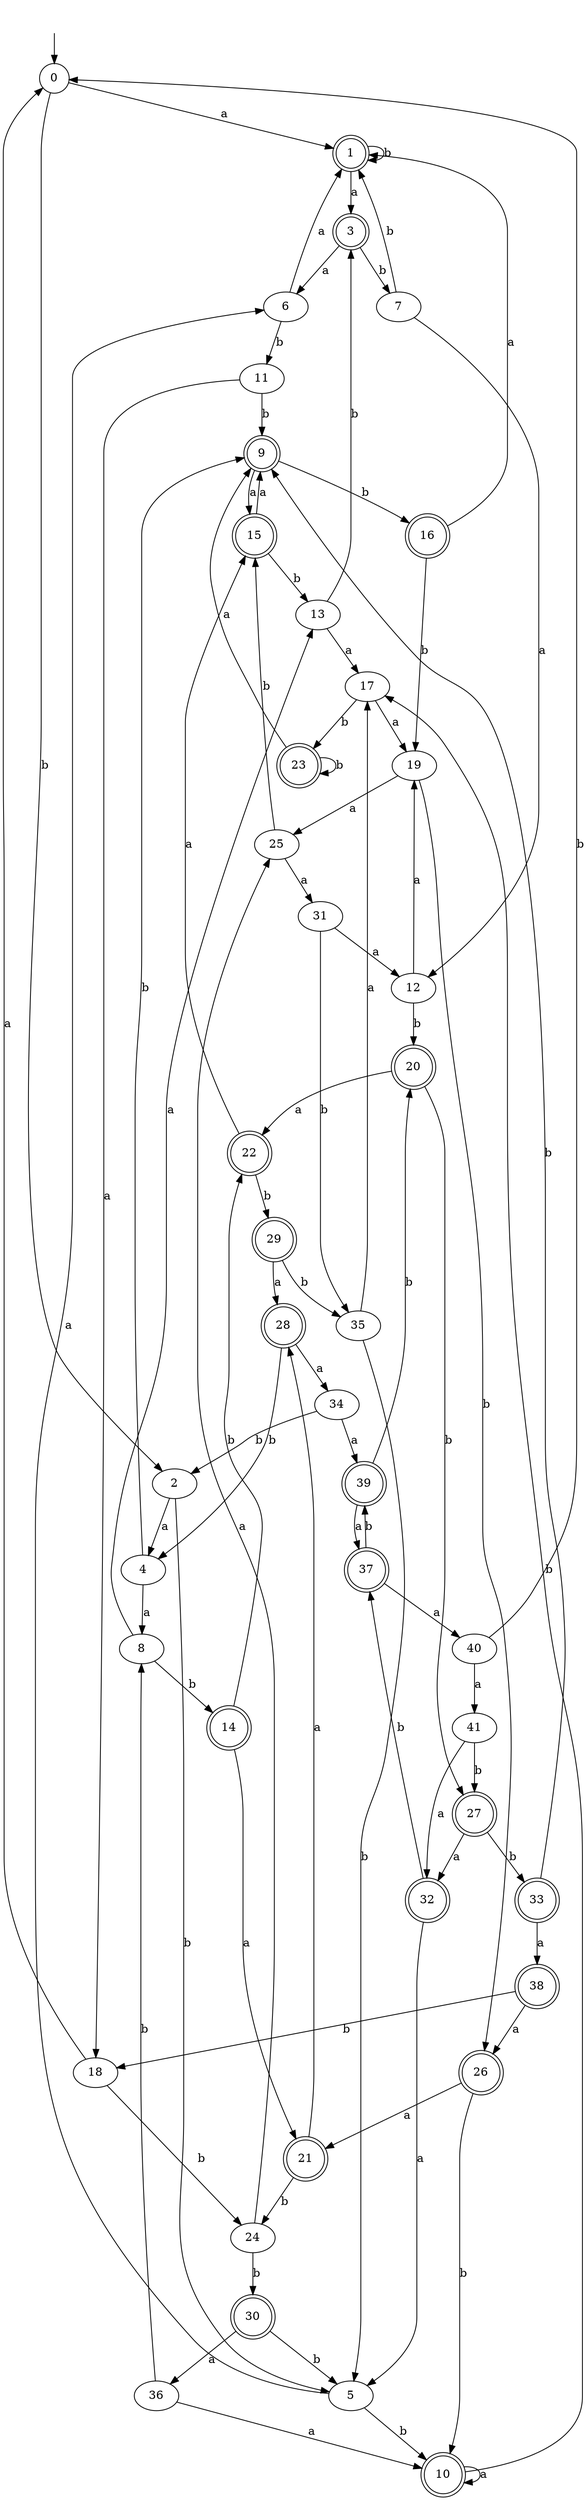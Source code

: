 digraph RandomDFA {
  __start0 [label="", shape=none];
  __start0 -> 0 [label=""];
  0 [shape=circle]
  0 -> 1 [label="a"]
  0 -> 2 [label="b"]
  1 [shape=doublecircle]
  1 -> 3 [label="a"]
  1 -> 1 [label="b"]
  2
  2 -> 4 [label="a"]
  2 -> 5 [label="b"]
  3 [shape=doublecircle]
  3 -> 6 [label="a"]
  3 -> 7 [label="b"]
  4
  4 -> 8 [label="a"]
  4 -> 9 [label="b"]
  5
  5 -> 6 [label="a"]
  5 -> 10 [label="b"]
  6
  6 -> 1 [label="a"]
  6 -> 11 [label="b"]
  7
  7 -> 12 [label="a"]
  7 -> 1 [label="b"]
  8
  8 -> 13 [label="a"]
  8 -> 14 [label="b"]
  9 [shape=doublecircle]
  9 -> 15 [label="a"]
  9 -> 16 [label="b"]
  10 [shape=doublecircle]
  10 -> 10 [label="a"]
  10 -> 17 [label="b"]
  11
  11 -> 18 [label="a"]
  11 -> 9 [label="b"]
  12
  12 -> 19 [label="a"]
  12 -> 20 [label="b"]
  13
  13 -> 17 [label="a"]
  13 -> 3 [label="b"]
  14 [shape=doublecircle]
  14 -> 21 [label="a"]
  14 -> 22 [label="b"]
  15 [shape=doublecircle]
  15 -> 9 [label="a"]
  15 -> 13 [label="b"]
  16 [shape=doublecircle]
  16 -> 1 [label="a"]
  16 -> 19 [label="b"]
  17
  17 -> 19 [label="a"]
  17 -> 23 [label="b"]
  18
  18 -> 0 [label="a"]
  18 -> 24 [label="b"]
  19
  19 -> 25 [label="a"]
  19 -> 26 [label="b"]
  20 [shape=doublecircle]
  20 -> 22 [label="a"]
  20 -> 27 [label="b"]
  21 [shape=doublecircle]
  21 -> 28 [label="a"]
  21 -> 24 [label="b"]
  22 [shape=doublecircle]
  22 -> 15 [label="a"]
  22 -> 29 [label="b"]
  23 [shape=doublecircle]
  23 -> 9 [label="a"]
  23 -> 23 [label="b"]
  24
  24 -> 25 [label="a"]
  24 -> 30 [label="b"]
  25
  25 -> 31 [label="a"]
  25 -> 15 [label="b"]
  26 [shape=doublecircle]
  26 -> 21 [label="a"]
  26 -> 10 [label="b"]
  27 [shape=doublecircle]
  27 -> 32 [label="a"]
  27 -> 33 [label="b"]
  28 [shape=doublecircle]
  28 -> 34 [label="a"]
  28 -> 4 [label="b"]
  29 [shape=doublecircle]
  29 -> 28 [label="a"]
  29 -> 35 [label="b"]
  30 [shape=doublecircle]
  30 -> 36 [label="a"]
  30 -> 5 [label="b"]
  31
  31 -> 12 [label="a"]
  31 -> 35 [label="b"]
  32 [shape=doublecircle]
  32 -> 5 [label="a"]
  32 -> 37 [label="b"]
  33 [shape=doublecircle]
  33 -> 38 [label="a"]
  33 -> 9 [label="b"]
  34
  34 -> 39 [label="a"]
  34 -> 2 [label="b"]
  35
  35 -> 17 [label="a"]
  35 -> 5 [label="b"]
  36
  36 -> 10 [label="a"]
  36 -> 8 [label="b"]
  37 [shape=doublecircle]
  37 -> 40 [label="a"]
  37 -> 39 [label="b"]
  38 [shape=doublecircle]
  38 -> 26 [label="a"]
  38 -> 18 [label="b"]
  39 [shape=doublecircle]
  39 -> 37 [label="a"]
  39 -> 20 [label="b"]
  40
  40 -> 41 [label="a"]
  40 -> 0 [label="b"]
  41
  41 -> 32 [label="a"]
  41 -> 27 [label="b"]
}
